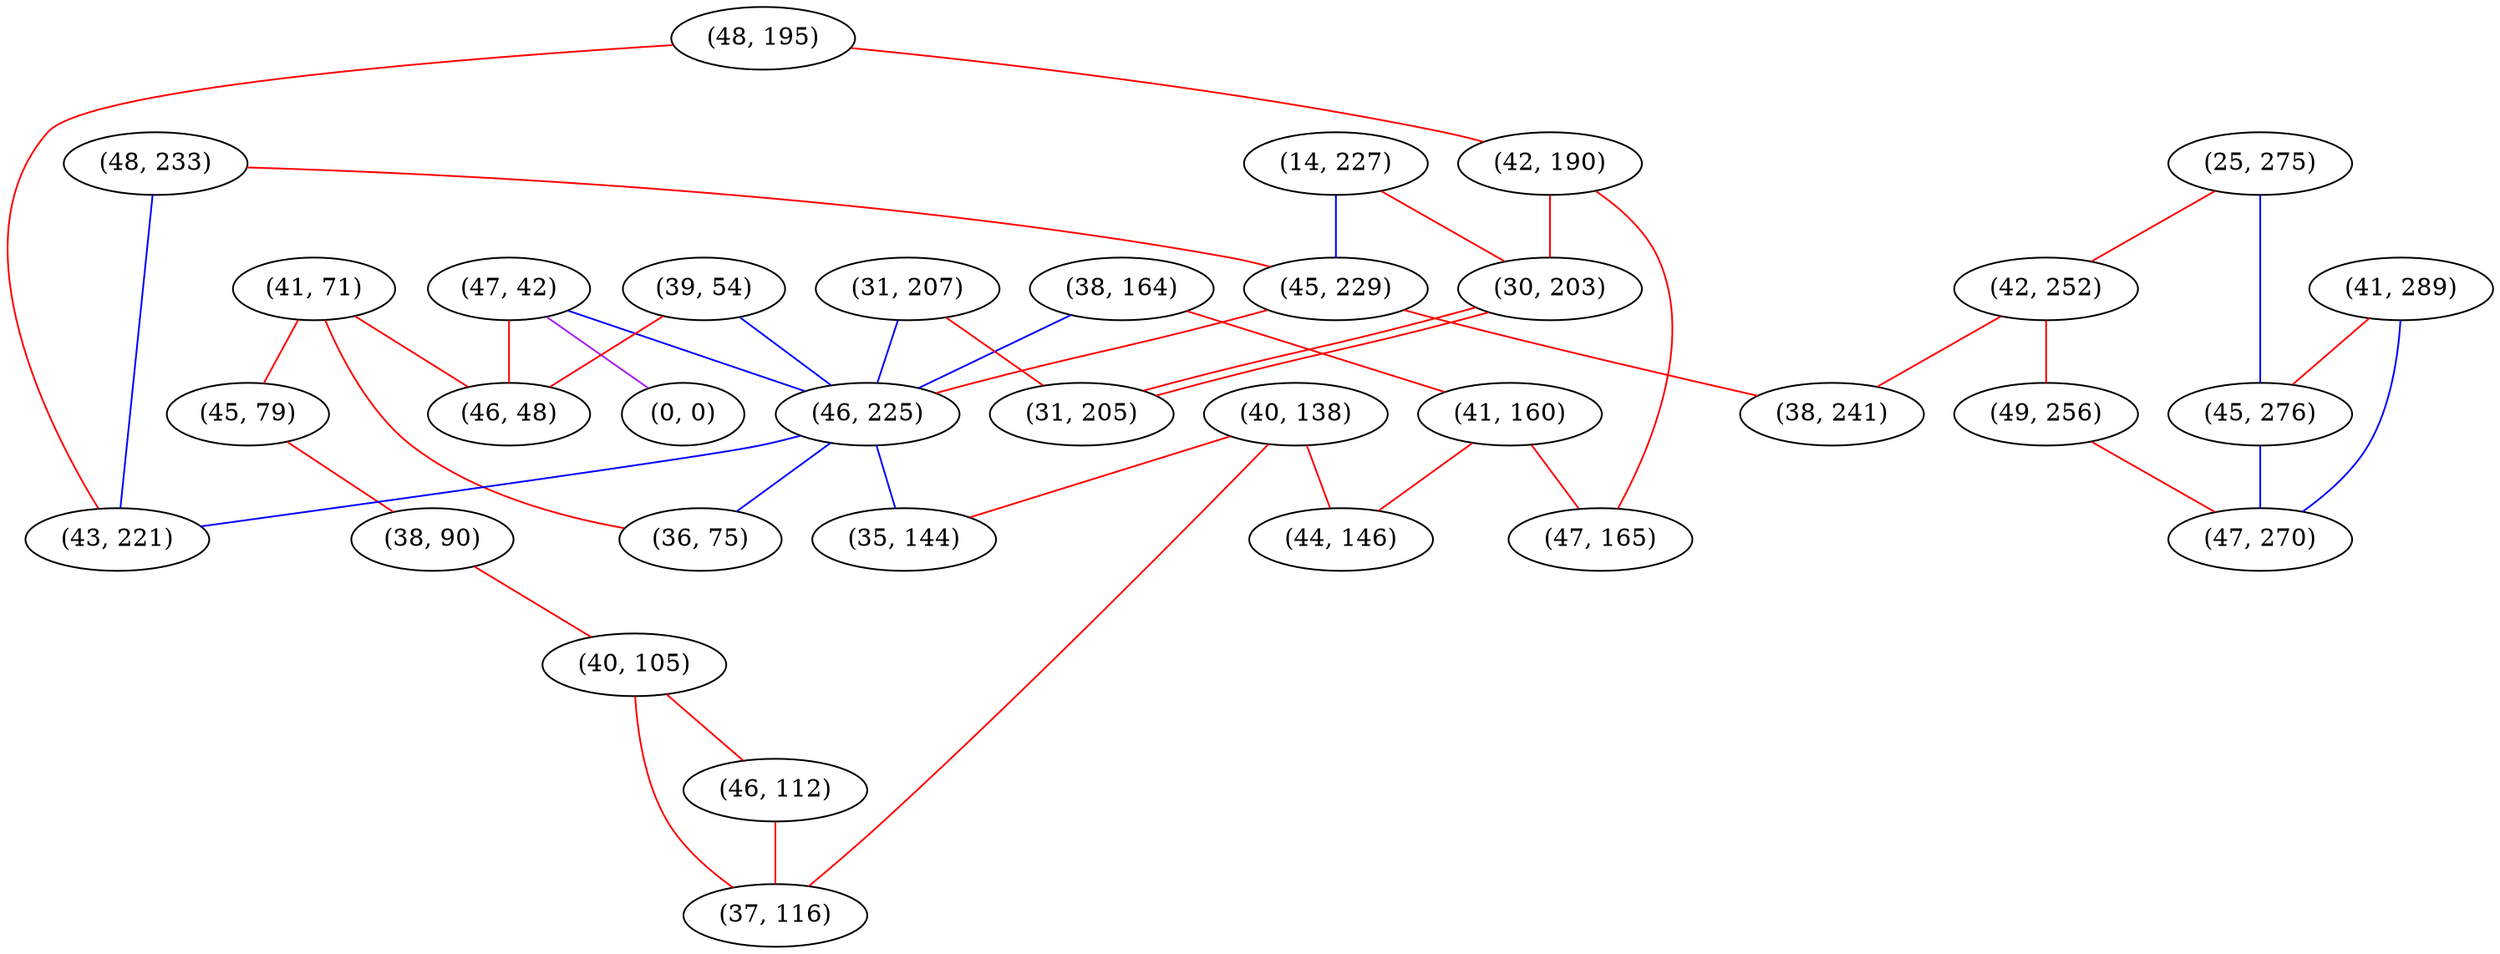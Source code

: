 graph "" {
"(38, 164)";
"(25, 275)";
"(41, 289)";
"(48, 233)";
"(48, 195)";
"(31, 207)";
"(47, 42)";
"(14, 227)";
"(39, 54)";
"(42, 252)";
"(41, 71)";
"(41, 160)";
"(42, 190)";
"(46, 48)";
"(45, 79)";
"(45, 229)";
"(30, 203)";
"(46, 225)";
"(38, 90)";
"(49, 256)";
"(36, 75)";
"(0, 0)";
"(40, 138)";
"(43, 221)";
"(40, 105)";
"(31, 205)";
"(38, 241)";
"(35, 144)";
"(45, 276)";
"(47, 165)";
"(46, 112)";
"(44, 146)";
"(37, 116)";
"(47, 270)";
"(38, 164)" -- "(41, 160)"  [color=red, key=0, weight=1];
"(38, 164)" -- "(46, 225)"  [color=blue, key=0, weight=3];
"(25, 275)" -- "(45, 276)"  [color=blue, key=0, weight=3];
"(25, 275)" -- "(42, 252)"  [color=red, key=0, weight=1];
"(41, 289)" -- "(45, 276)"  [color=red, key=0, weight=1];
"(41, 289)" -- "(47, 270)"  [color=blue, key=0, weight=3];
"(48, 233)" -- "(45, 229)"  [color=red, key=0, weight=1];
"(48, 233)" -- "(43, 221)"  [color=blue, key=0, weight=3];
"(48, 195)" -- "(42, 190)"  [color=red, key=0, weight=1];
"(48, 195)" -- "(43, 221)"  [color=red, key=0, weight=1];
"(31, 207)" -- "(46, 225)"  [color=blue, key=0, weight=3];
"(31, 207)" -- "(31, 205)"  [color=red, key=0, weight=1];
"(47, 42)" -- "(46, 225)"  [color=blue, key=0, weight=3];
"(47, 42)" -- "(0, 0)"  [color=purple, key=0, weight=4];
"(47, 42)" -- "(46, 48)"  [color=red, key=0, weight=1];
"(14, 227)" -- "(30, 203)"  [color=red, key=0, weight=1];
"(14, 227)" -- "(45, 229)"  [color=blue, key=0, weight=3];
"(39, 54)" -- "(46, 225)"  [color=blue, key=0, weight=3];
"(39, 54)" -- "(46, 48)"  [color=red, key=0, weight=1];
"(42, 252)" -- "(49, 256)"  [color=red, key=0, weight=1];
"(42, 252)" -- "(38, 241)"  [color=red, key=0, weight=1];
"(41, 71)" -- "(45, 79)"  [color=red, key=0, weight=1];
"(41, 71)" -- "(46, 48)"  [color=red, key=0, weight=1];
"(41, 71)" -- "(36, 75)"  [color=red, key=0, weight=1];
"(41, 160)" -- "(47, 165)"  [color=red, key=0, weight=1];
"(41, 160)" -- "(44, 146)"  [color=red, key=0, weight=1];
"(42, 190)" -- "(30, 203)"  [color=red, key=0, weight=1];
"(42, 190)" -- "(47, 165)"  [color=red, key=0, weight=1];
"(45, 79)" -- "(38, 90)"  [color=red, key=0, weight=1];
"(45, 229)" -- "(38, 241)"  [color=red, key=0, weight=1];
"(45, 229)" -- "(46, 225)"  [color=red, key=0, weight=1];
"(30, 203)" -- "(31, 205)"  [color=red, key=0, weight=1];
"(30, 203)" -- "(31, 205)"  [color=red, key=1, weight=1];
"(46, 225)" -- "(35, 144)"  [color=blue, key=0, weight=3];
"(46, 225)" -- "(43, 221)"  [color=blue, key=0, weight=3];
"(46, 225)" -- "(36, 75)"  [color=blue, key=0, weight=3];
"(38, 90)" -- "(40, 105)"  [color=red, key=0, weight=1];
"(49, 256)" -- "(47, 270)"  [color=red, key=0, weight=1];
"(40, 138)" -- "(35, 144)"  [color=red, key=0, weight=1];
"(40, 138)" -- "(44, 146)"  [color=red, key=0, weight=1];
"(40, 138)" -- "(37, 116)"  [color=red, key=0, weight=1];
"(40, 105)" -- "(37, 116)"  [color=red, key=0, weight=1];
"(40, 105)" -- "(46, 112)"  [color=red, key=0, weight=1];
"(45, 276)" -- "(47, 270)"  [color=blue, key=0, weight=3];
"(46, 112)" -- "(37, 116)"  [color=red, key=0, weight=1];
}
